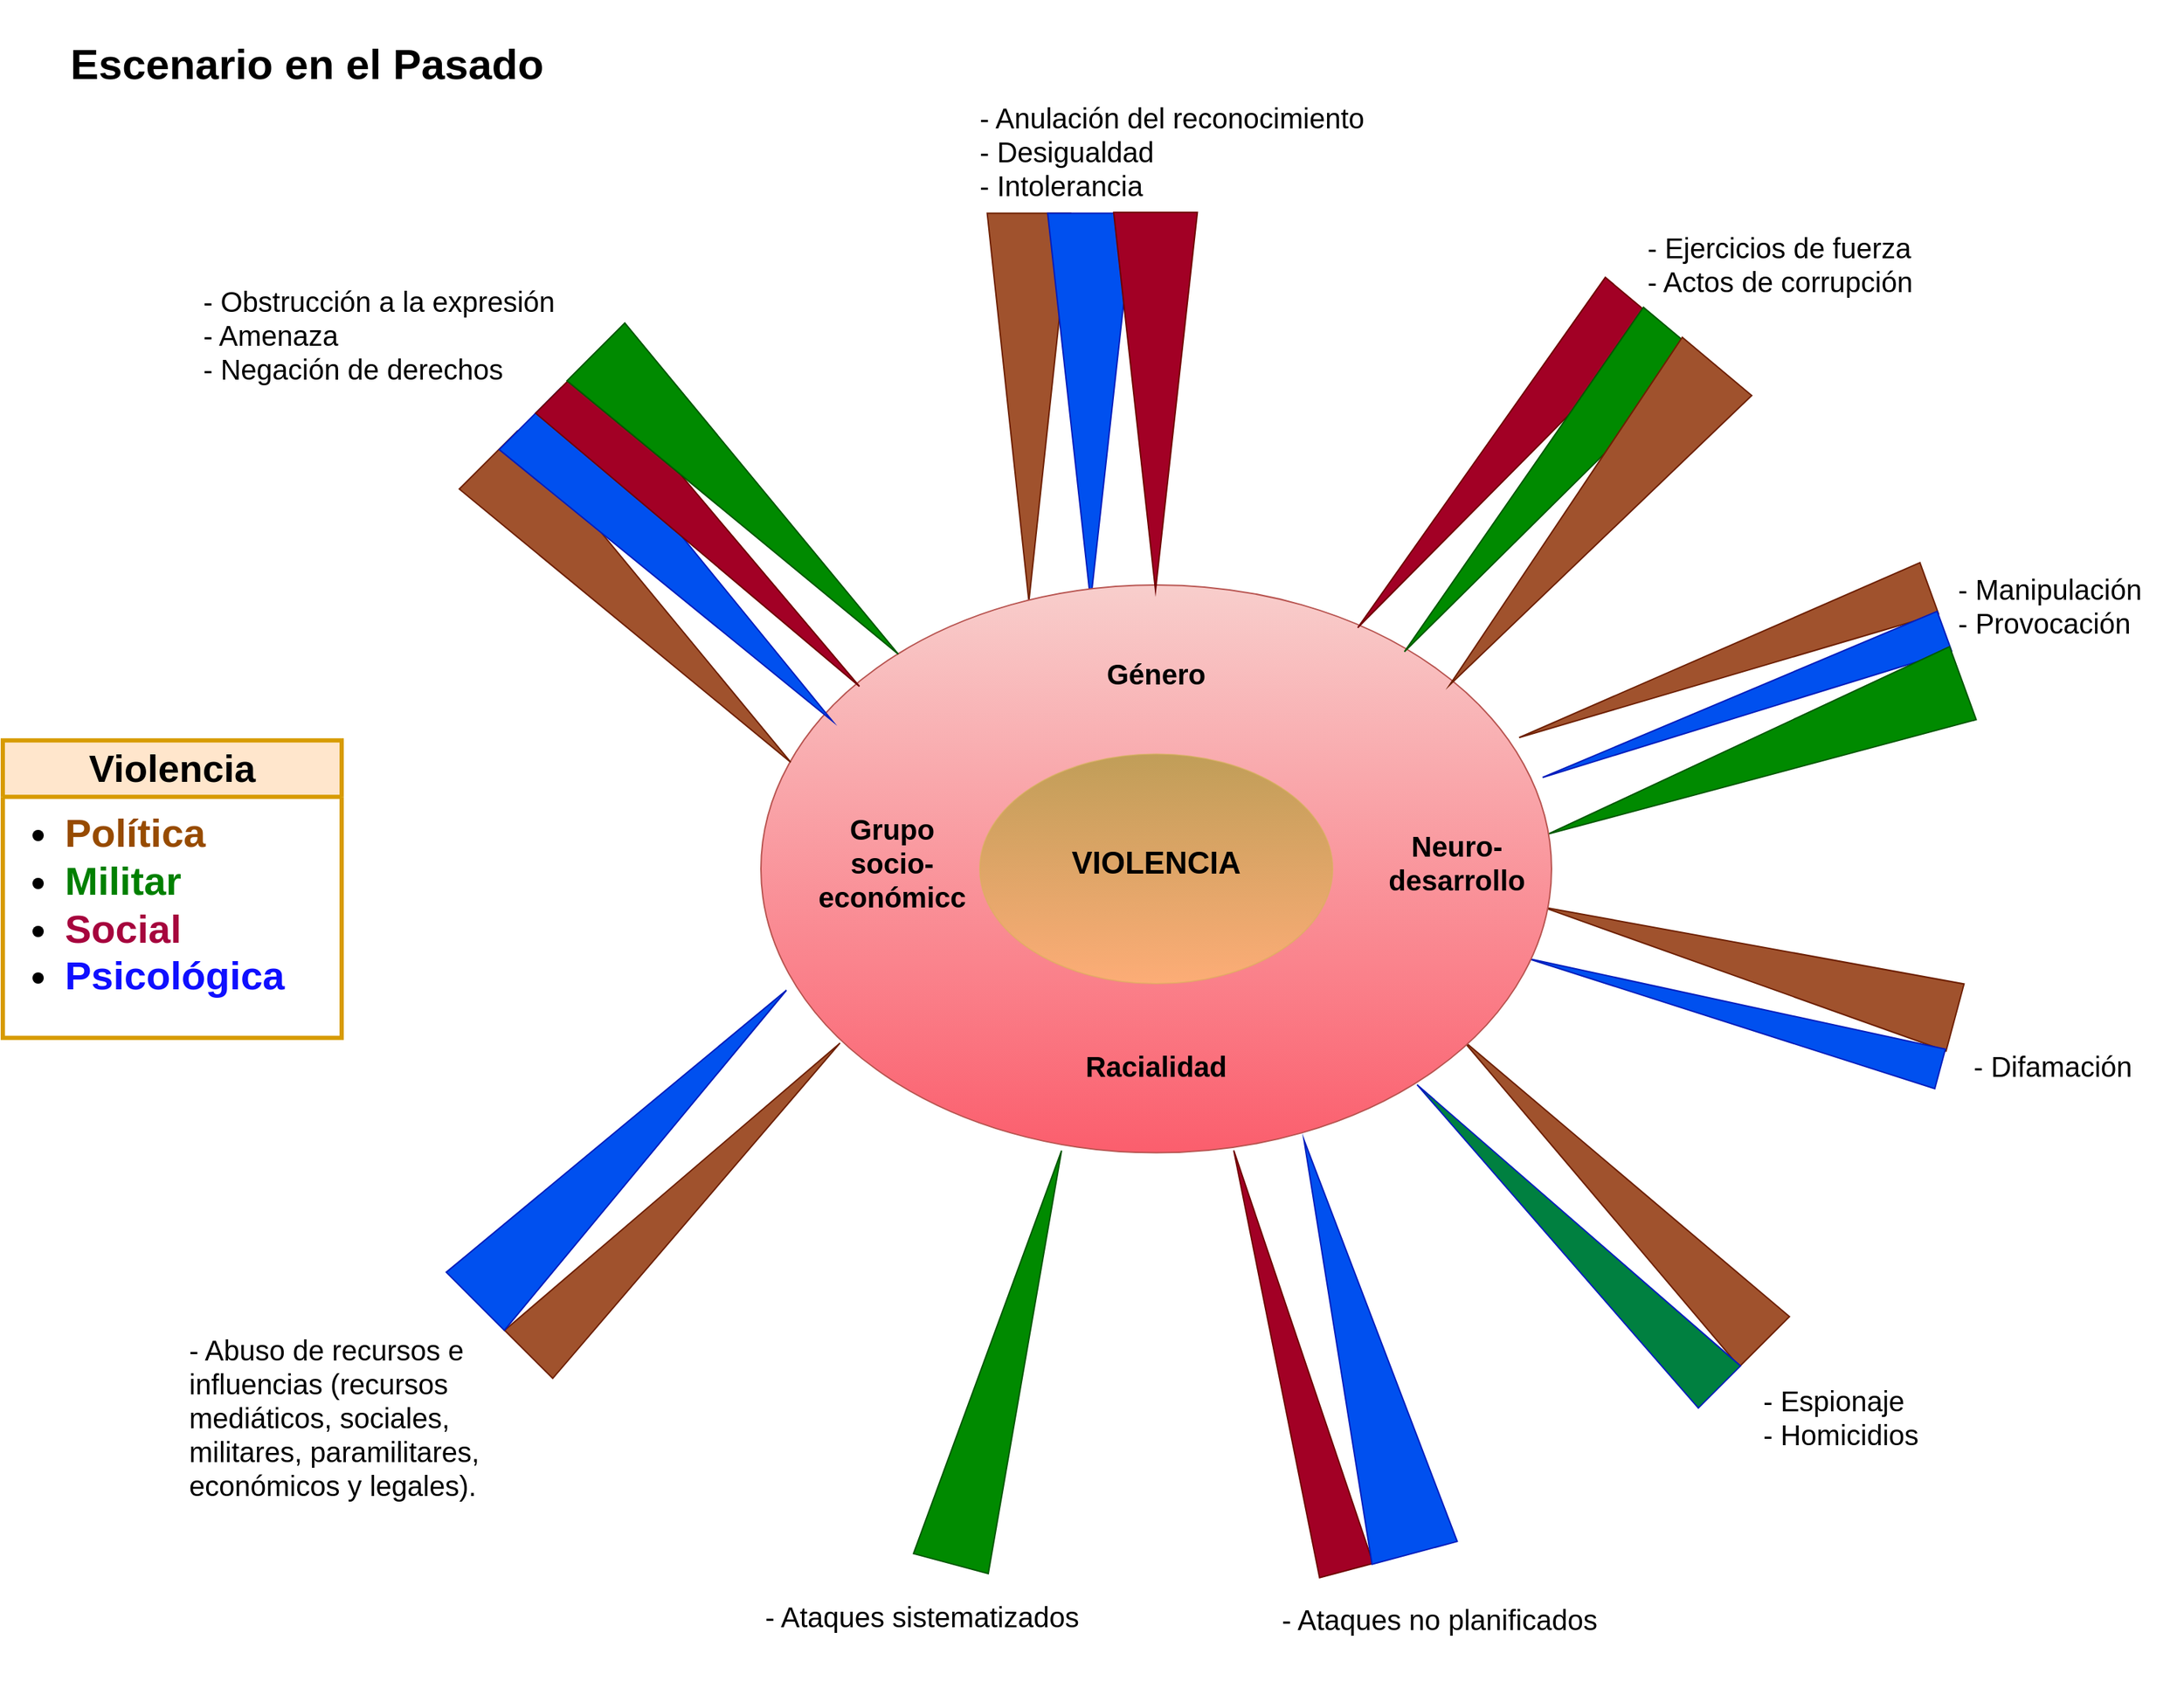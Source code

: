 <mxfile version="21.2.3" type="github" pages="2">
  <diagram name="Pasado" id="5987fedf-629e-85c4-6858-42fee31821dd">
    <mxGraphModel dx="1956" dy="964" grid="1" gridSize="10" guides="1" tooltips="1" connect="1" arrows="1" fold="1" page="1" pageScale="1.5" pageWidth="1169" pageHeight="826" background="#ffffff" math="0" shadow="0">
      <root>
        <mxCell id="0" style=";html=1;" />
        <mxCell id="1" style=";html=1;" parent="0" />
        <mxCell id="YfqoGUxCrP-vsWwG5_EB-134" value="&lt;div align=&quot;left&quot;&gt;&lt;font style=&quot;font-size: 30px;&quot;&gt;Escenario en el Pasado&lt;/font&gt;&lt;br&gt;&lt;/div&gt;" style="text;strokeColor=none;fillColor=none;html=1;fontSize=24;fontStyle=1;verticalAlign=middle;align=center;container=0;" vertex="1" parent="1">
          <mxGeometry x="40" y="20" width="430" height="90" as="geometry" />
        </mxCell>
        <mxCell id="YfqoGUxCrP-vsWwG5_EB-34" value="&lt;div align=&quot;left&quot;&gt;&lt;font style=&quot;font-size: 20px;&quot;&gt;- Obstrucción a la expresión&lt;/font&gt;&lt;/div&gt;&lt;div align=&quot;left&quot;&gt;&lt;font style=&quot;font-size: 20px;&quot;&gt;- Amenaza&lt;/font&gt;&lt;/div&gt;&lt;div align=&quot;left&quot;&gt;&lt;font style=&quot;font-size: 20px;&quot;&gt;- Negación de derechos&lt;br&gt;&lt;/font&gt;&lt;/div&gt;" style="text;strokeColor=none;align=left;fillColor=none;html=1;verticalAlign=middle;whiteSpace=wrap;rounded=0;fontSize=12;fontFamily=Helvetica;fontColor=default;movable=1;resizable=1;rotatable=1;deletable=1;editable=1;locked=0;connectable=1;container=0;" vertex="1" parent="1">
          <mxGeometry x="180" y="204.538" width="270" height="105.378" as="geometry" />
        </mxCell>
        <mxCell id="YfqoGUxCrP-vsWwG5_EB-36" value="&lt;font style=&quot;font-size: 20px;&quot;&gt;- Anulación del reconocimiento&lt;/font&gt;&lt;div align=&quot;left&quot;&gt;&lt;font style=&quot;font-size: 20px;&quot;&gt;- Desigualdad&lt;/font&gt;&lt;/div&gt;&lt;div align=&quot;left&quot;&gt;&lt;font style=&quot;font-size: 20px;&quot;&gt;- Intolerancia&lt;br&gt;&lt;/font&gt;&lt;/div&gt;" style="text;strokeColor=none;align=left;fillColor=none;html=1;verticalAlign=middle;whiteSpace=wrap;rounded=0;fontSize=12;fontFamily=Helvetica;fontColor=default;movable=1;resizable=1;rotatable=1;deletable=1;editable=1;locked=0;connectable=1;container=0;" vertex="1" parent="1">
          <mxGeometry x="730" y="74" width="280" height="105.378" as="geometry" />
        </mxCell>
        <mxCell id="YfqoGUxCrP-vsWwG5_EB-37" value="&lt;div align=&quot;left&quot;&gt;&lt;font style=&quot;font-size: 20px;&quot;&gt;- Ejercicios de fuerza&lt;/font&gt;&lt;/div&gt;&lt;div align=&quot;left&quot;&gt;&lt;font style=&quot;font-size: 20px;&quot;&gt;- Actos de corrupción&lt;br&gt;&lt;/font&gt;&lt;/div&gt;" style="text;strokeColor=none;align=left;fillColor=none;html=1;verticalAlign=middle;whiteSpace=wrap;rounded=0;fontSize=12;fontFamily=Helvetica;fontColor=default;movable=1;resizable=1;rotatable=1;deletable=1;editable=1;locked=0;connectable=1;container=0;" vertex="1" parent="1">
          <mxGeometry x="1203" y="154.059" width="270" height="105.378" as="geometry" />
        </mxCell>
        <mxCell id="YfqoGUxCrP-vsWwG5_EB-39" value="&lt;div align=&quot;left&quot;&gt;&lt;font style=&quot;font-size: 20px;&quot;&gt;- Difamación&lt;br&gt;&lt;/font&gt;&lt;/div&gt;" style="text;strokeColor=none;align=left;fillColor=none;html=1;verticalAlign=middle;whiteSpace=wrap;rounded=0;fontSize=12;fontFamily=Helvetica;fontColor=default;movable=1;resizable=1;rotatable=1;deletable=1;editable=1;locked=0;connectable=1;container=0;" vertex="1" parent="1">
          <mxGeometry x="1433.7" y="721.849" width="150" height="105.378" as="geometry" />
        </mxCell>
        <mxCell id="YfqoGUxCrP-vsWwG5_EB-40" value="&lt;div align=&quot;left&quot;&gt;&lt;font style=&quot;font-size: 20px;&quot;&gt;- Espionaje&lt;/font&gt;&lt;/div&gt;&lt;div align=&quot;left&quot;&gt;&lt;font style=&quot;font-size: 20px;&quot;&gt;- Homicidios&lt;br&gt;&lt;/font&gt;&lt;/div&gt;" style="text;strokeColor=none;align=left;fillColor=none;html=1;verticalAlign=middle;whiteSpace=wrap;rounded=0;fontSize=12;fontFamily=Helvetica;fontColor=default;movable=1;resizable=1;rotatable=1;deletable=1;editable=1;locked=0;connectable=1;container=0;" vertex="1" parent="1">
          <mxGeometry x="1285" y="970.924" width="140" height="105.378" as="geometry" />
        </mxCell>
        <mxCell id="YfqoGUxCrP-vsWwG5_EB-41" value="&lt;div align=&quot;left&quot;&gt;&lt;font style=&quot;font-size: 20px;&quot;&gt;- Ataques no planificados&lt;br&gt;&lt;/font&gt;&lt;/div&gt;" style="text;strokeColor=none;align=left;fillColor=none;html=1;verticalAlign=middle;whiteSpace=wrap;rounded=0;fontSize=12;fontFamily=Helvetica;fontColor=default;movable=1;resizable=1;rotatable=1;deletable=1;editable=1;locked=0;connectable=1;container=0;" vertex="1" parent="1">
          <mxGeometry x="944" y="1114.622" width="230" height="105.378" as="geometry" />
        </mxCell>
        <mxCell id="YfqoGUxCrP-vsWwG5_EB-42" value="&lt;div align=&quot;left&quot;&gt;&lt;font style=&quot;font-size: 20px;&quot;&gt;- Ataques sistematizados&lt;br&gt;&lt;/font&gt;&lt;/div&gt;" style="text;strokeColor=none;align=left;fillColor=none;html=1;verticalAlign=middle;whiteSpace=wrap;rounded=0;fontSize=12;fontFamily=Helvetica;fontColor=default;movable=1;resizable=1;rotatable=1;deletable=1;editable=1;locked=0;connectable=1;container=0;" vertex="1" parent="1">
          <mxGeometry x="578" y="1112.042" width="240" height="105.378" as="geometry" />
        </mxCell>
        <mxCell id="YfqoGUxCrP-vsWwG5_EB-43" value="&lt;div align=&quot;left&quot;&gt;&lt;font style=&quot;font-size: 20px;&quot;&gt;- Abuso de recursos e influencias (recursos mediáticos, sociales, militares, paramilitares, económicos y legales).&lt;br&gt;&lt;/font&gt;&lt;/div&gt;" style="text;strokeColor=none;align=left;fillColor=none;html=1;verticalAlign=middle;whiteSpace=wrap;rounded=0;fontSize=12;fontFamily=Helvetica;fontColor=default;movable=1;resizable=1;rotatable=1;deletable=1;editable=1;locked=0;connectable=1;container=0;" vertex="1" parent="1">
          <mxGeometry x="170" y="970.924" width="230" height="105.378" as="geometry" />
        </mxCell>
        <mxCell id="YfqoGUxCrP-vsWwG5_EB-53" value="&lt;font style=&quot;font-size: 27px;&quot;&gt;Violencia&lt;/font&gt;" style="swimlane;whiteSpace=wrap;html=1;strokeColor=#d79b00;fontFamily=Helvetica;fontSize=12;fillColor=#ffe6cc;startSize=40;swimlaneFillColor=none;strokeWidth=3;movable=1;resizable=1;rotatable=1;deletable=1;editable=1;locked=0;connectable=1;container=0;" vertex="1" parent="1">
          <mxGeometry x="40" y="544.622" width="240" height="210.756" as="geometry" />
        </mxCell>
        <mxCell id="YfqoGUxCrP-vsWwG5_EB-38" value="&lt;div align=&quot;left&quot;&gt;&lt;font style=&quot;font-size: 20px;&quot;&gt;- Manipulación&lt;/font&gt;&lt;/div&gt;&lt;div align=&quot;left&quot;&gt;&lt;font style=&quot;font-size: 20px;&quot;&gt;- Provocación&lt;br&gt;&lt;/font&gt;&lt;/div&gt;" style="text;strokeColor=none;align=left;fillColor=none;html=1;verticalAlign=middle;whiteSpace=wrap;rounded=0;fontSize=12;fontFamily=Helvetica;fontColor=default;movable=1;resizable=1;rotatable=1;deletable=1;editable=1;locked=0;connectable=1;container=0;" vertex="1" parent="1">
          <mxGeometry x="1423" y="396.134" width="160" height="105.378" as="geometry" />
        </mxCell>
        <mxCell id="YfqoGUxCrP-vsWwG5_EB-46" value="" style="triangle;whiteSpace=wrap;html=1;rotation=-270;fillColor=#a0522d;fontColor=#ffffff;strokeColor=#6D1F00;movable=1;resizable=1;rotatable=1;deletable=1;editable=1;locked=0;connectable=1;container=0;" vertex="1" parent="1">
          <mxGeometry x="629.35" y="279.09" width="274.9" height="59.03" as="geometry" />
        </mxCell>
        <mxCell id="YfqoGUxCrP-vsWwG5_EB-48" value="" style="triangle;whiteSpace=wrap;html=1;rotation=-270;fillColor=#0050ef;fontColor=#ffffff;strokeColor=#001DBC;movable=1;resizable=1;rotatable=1;deletable=1;editable=1;locked=0;connectable=1;container=0;" vertex="1" parent="1">
          <mxGeometry x="673.09" y="278.17" width="274.9" height="60.86" as="geometry" />
        </mxCell>
        <mxCell id="YfqoGUxCrP-vsWwG5_EB-54" value="&lt;ul style=&quot;font-size: 28px;&quot;&gt;&lt;li&gt;&lt;b&gt;&lt;font style=&quot;font-size: 28px;&quot; color=&quot;#974b00&quot;&gt;Política&lt;/font&gt;&lt;/b&gt;&lt;/li&gt;&lt;li&gt;&lt;b&gt;&lt;font style=&quot;font-size: 28px;&quot; color=&quot;#008000&quot;&gt;Militar&lt;/font&gt;&lt;/b&gt;&lt;/li&gt;&lt;li&gt;&lt;font color=&quot;#a6043d&quot;&gt;&lt;b&gt;&lt;font style=&quot;font-size: 28px;&quot;&gt;Social&lt;/font&gt;&lt;/b&gt;&lt;/font&gt;&lt;/li&gt;&lt;li&gt;&lt;b&gt;&lt;font style=&quot;font-size: 28px;&quot; color=&quot;#0f0fff&quot;&gt;Psicológica&lt;br&gt;&lt;/font&gt;&lt;/b&gt;&lt;/li&gt;&lt;/ul&gt;" style="text;strokeColor=none;align=left;fillColor=none;html=1;verticalAlign=middle;whiteSpace=wrap;rounded=0;fontSize=12;fontFamily=Helvetica;fontColor=default;movable=1;resizable=1;rotatable=1;deletable=1;editable=1;locked=0;connectable=1;container=0;" vertex="1" parent="1">
          <mxGeometry x="42" y="603.059" width="230" height="114.958" as="geometry" />
        </mxCell>
        <mxCell id="YfqoGUxCrP-vsWwG5_EB-72" value="" style="triangle;whiteSpace=wrap;html=1;rotation=-525;fillColor=#a0522d;fontColor=#ffffff;strokeColor=#6D1F00;movable=1;resizable=1;rotatable=1;deletable=1;editable=1;locked=0;connectable=1;container=0;" vertex="1" parent="1">
          <mxGeometry x="1125.11" y="677.17" width="302.87" height="49.23" as="geometry" />
        </mxCell>
        <mxCell id="YfqoGUxCrP-vsWwG5_EB-74" value="" style="triangle;whiteSpace=wrap;html=1;rotation=-525;fillColor=#0050ef;fontColor=#ffffff;strokeColor=#001DBC;movable=1;resizable=1;rotatable=1;deletable=1;editable=1;locked=0;connectable=1;container=0;" vertex="1" parent="1">
          <mxGeometry x="1114.51" y="723.7" width="302.87" height="28.98" as="geometry" />
        </mxCell>
        <mxCell id="YfqoGUxCrP-vsWwG5_EB-88" value="" style="triangle;whiteSpace=wrap;html=1;rotation=-75;fillColor=#008a00;fontColor=#ffffff;strokeColor=#005700;movable=1;resizable=1;rotatable=1;deletable=1;editable=1;locked=0;connectable=1;container=0;" vertex="1" parent="1">
          <mxGeometry x="599.3" y="954.21" width="302.87" height="54.82" as="geometry" />
        </mxCell>
        <mxCell id="YfqoGUxCrP-vsWwG5_EB-90" value="" style="triangle;whiteSpace=wrap;html=1;rotation=-45;fillColor=#a0522d;fontColor=#ffffff;strokeColor=#6D1F00;movable=1;resizable=1;rotatable=1;deletable=1;editable=1;locked=0;connectable=1;container=0;" vertex="1" parent="1">
          <mxGeometry x="366.8" y="845.27" width="311.88" height="48.18" as="geometry" />
        </mxCell>
        <mxCell id="YfqoGUxCrP-vsWwG5_EB-91" value="" style="triangle;whiteSpace=wrap;html=1;rotation=-45;fillColor=#0050ef;fontColor=#ffffff;strokeColor=#001DBC;movable=1;resizable=1;rotatable=1;deletable=1;editable=1;locked=0;connectable=1;container=0;" vertex="1" parent="1">
          <mxGeometry x="329.05" y="802.72" width="311.66" height="58.19" as="geometry" />
        </mxCell>
        <mxCell id="YfqoGUxCrP-vsWwG5_EB-126" value="" style="triangle;whiteSpace=wrap;html=1;rotation=-135;fillColor=#a0522d;fontColor=#ffffff;strokeColor=#6D1F00;movable=1;resizable=1;rotatable=1;deletable=1;editable=1;locked=0;connectable=1;container=0;" vertex="1" parent="1">
          <mxGeometry x="1029.28" y="838.47" width="302.87" height="50.2" as="geometry" />
        </mxCell>
        <mxCell id="YfqoGUxCrP-vsWwG5_EB-128" value="" style="triangle;whiteSpace=wrap;html=1;rotation=-135;fillColor=#008040;fontColor=#ffffff;strokeColor=#001DBC;movable=1;resizable=1;rotatable=1;deletable=1;editable=1;locked=0;connectable=1;container=0;" vertex="1" parent="1">
          <mxGeometry x="997.42" y="874.55" width="302.87" height="42.26" as="geometry" />
        </mxCell>
        <mxCell id="YfqoGUxCrP-vsWwG5_EB-68" value="" style="triangle;whiteSpace=wrap;html=1;rotation=-105;fillColor=#a20025;fontColor=#ffffff;strokeColor=#6F0000;movable=1;resizable=1;rotatable=1;deletable=1;editable=1;locked=0;connectable=1;container=0;" vertex="1" parent="1">
          <mxGeometry x="797.72" y="964.36" width="308.14" height="39.25" as="geometry" />
        </mxCell>
        <mxCell id="YfqoGUxCrP-vsWwG5_EB-69" value="" style="triangle;whiteSpace=wrap;html=1;rotation=-105;fillColor=#0050ef;fontColor=#ffffff;strokeColor=#001DBC;movable=1;resizable=1;rotatable=1;deletable=1;editable=1;locked=0;connectable=1;container=0;" vertex="1" parent="1">
          <mxGeometry x="849.42" y="942.8" width="302.87" height="62.43" as="geometry" />
        </mxCell>
        <mxCell id="YfqoGUxCrP-vsWwG5_EB-116" value="" style="triangle;whiteSpace=wrap;html=1;rotation=-200;fillColor=#a0522d;fontColor=#ffffff;strokeColor=#6D1F00;movable=1;resizable=1;rotatable=1;deletable=1;editable=1;locked=0;connectable=1;container=0;" vertex="1" parent="1">
          <mxGeometry x="1104.72" y="470.41" width="309.17" height="38.65" as="geometry" />
        </mxCell>
        <mxCell id="YfqoGUxCrP-vsWwG5_EB-118" value="" style="triangle;whiteSpace=wrap;html=1;rotation=-200;fillColor=#0050ef;fontColor=#ffffff;strokeColor=#001DBC;movable=1;resizable=1;rotatable=1;deletable=1;editable=1;locked=0;connectable=1;container=0;" vertex="1" parent="1">
          <mxGeometry x="1121.56" y="504.08" width="302.87" height="29.96" as="geometry" />
        </mxCell>
        <mxCell id="YfqoGUxCrP-vsWwG5_EB-119" value="" style="triangle;whiteSpace=wrap;html=1;rotation=-200;fillColor=#008a00;fontColor=#ffffff;strokeColor=#005700;movable=1;resizable=1;rotatable=1;deletable=1;editable=1;locked=0;connectable=1;container=0;" vertex="1" parent="1">
          <mxGeometry x="1124.94" y="529.99" width="312.87" height="55.11" as="geometry" />
        </mxCell>
        <mxCell id="YfqoGUxCrP-vsWwG5_EB-135" value="" style="group" vertex="1" connectable="0" parent="1">
          <mxGeometry x="577" y="434.454" width="560" height="402.353" as="geometry" />
        </mxCell>
        <mxCell id="YfqoGUxCrP-vsWwG5_EB-9" value="" style="ellipse;whiteSpace=wrap;html=1;fillColor=#f8cecc;strokeColor=#b85450;gradientColor=#fb5e6d;movable=1;resizable=1;rotatable=1;deletable=1;editable=1;locked=0;connectable=1;container=0;" vertex="1" parent="YfqoGUxCrP-vsWwG5_EB-135">
          <mxGeometry width="560" height="402.353" as="geometry" />
        </mxCell>
        <mxCell id="2a5a01dd2e413fbf-3" value="" style="ellipse;whiteSpace=wrap;rounded=0;shadow=0;strokeWidth=1;fillColor=#ffd964;fontSize=24;align=center;strokeColor=#d6b656;opacity=50;fillStyle=auto;html=1;gradientColor=#888f01;gradientDirection=north;movable=1;resizable=1;rotatable=1;deletable=1;editable=1;locked=0;connectable=1;container=0;" parent="YfqoGUxCrP-vsWwG5_EB-135" vertex="1">
          <mxGeometry x="155" y="119.748" width="250" height="162.857" as="geometry" />
        </mxCell>
        <mxCell id="YfqoGUxCrP-vsWwG5_EB-5" value="&lt;font style=&quot;font-size: 22px;&quot;&gt;VIOLENCIA&lt;/font&gt;" style="text;strokeColor=none;align=center;fillColor=none;html=1;verticalAlign=middle;whiteSpace=wrap;rounded=0;fontSize=35;fontStyle=1;movable=1;resizable=1;rotatable=1;deletable=1;editable=1;locked=0;connectable=1;container=0;" vertex="1" parent="YfqoGUxCrP-vsWwG5_EB-135">
          <mxGeometry x="205" y="134.118" width="150" height="114.958" as="geometry" />
        </mxCell>
        <mxCell id="YfqoGUxCrP-vsWwG5_EB-13" value="&lt;font style=&quot;font-size: 20px;&quot;&gt;Género&lt;/font&gt;" style="text;strokeColor=none;align=center;fillColor=none;html=1;verticalAlign=middle;whiteSpace=wrap;rounded=0;fontStyle=1;movable=1;resizable=1;rotatable=1;deletable=1;editable=1;locked=0;connectable=1;container=0;" vertex="1" parent="YfqoGUxCrP-vsWwG5_EB-135">
          <mxGeometry x="250" y="47.899" width="60" height="28.739" as="geometry" />
        </mxCell>
        <mxCell id="YfqoGUxCrP-vsWwG5_EB-20" value="&lt;font style=&quot;font-size: 20px;&quot;&gt;Racialidad&lt;/font&gt;" style="text;strokeColor=none;align=center;fillColor=none;html=1;verticalAlign=middle;whiteSpace=wrap;rounded=0;fontStyle=1;movable=1;resizable=1;rotatable=1;deletable=1;editable=1;locked=0;connectable=1;container=0;" vertex="1" parent="YfqoGUxCrP-vsWwG5_EB-135">
          <mxGeometry x="250" y="325.714" width="60" height="28.739" as="geometry" />
        </mxCell>
        <mxCell id="YfqoGUxCrP-vsWwG5_EB-21" value="&lt;font style=&quot;font-size: 20px;&quot;&gt;Neuro-desarrollo&lt;/font&gt;" style="text;strokeColor=none;align=center;fillColor=none;html=1;verticalAlign=middle;whiteSpace=wrap;rounded=0;fontStyle=1;movable=1;resizable=1;rotatable=1;deletable=1;editable=1;locked=0;connectable=1;container=0;" vertex="1" parent="YfqoGUxCrP-vsWwG5_EB-135">
          <mxGeometry x="463" y="182.017" width="60" height="28.739" as="geometry" />
        </mxCell>
        <mxCell id="YfqoGUxCrP-vsWwG5_EB-22" value="&lt;font style=&quot;font-size: 20px;&quot;&gt;Grupo&lt;br&gt;socio-económicc&lt;br&gt;&lt;/font&gt;" style="text;strokeColor=none;align=center;fillColor=none;html=1;verticalAlign=middle;whiteSpace=wrap;rounded=0;fontStyle=1;movable=1;resizable=1;rotatable=1;deletable=1;editable=1;locked=0;connectable=1;container=0;" vertex="1" parent="YfqoGUxCrP-vsWwG5_EB-135">
          <mxGeometry x="63" y="162.857" width="60" height="67.059" as="geometry" />
        </mxCell>
        <mxCell id="YfqoGUxCrP-vsWwG5_EB-77" value="" style="triangle;whiteSpace=wrap;html=1;rotation=45;fillColor=#a0522d;fontColor=#ffffff;strokeColor=#6D1F00;movable=1;resizable=1;rotatable=1;deletable=1;editable=1;locked=0;connectable=1;container=0;" vertex="1" parent="1">
          <mxGeometry x="339.56" y="423.88" width="302.87" height="58.25" as="geometry" />
        </mxCell>
        <mxCell id="YfqoGUxCrP-vsWwG5_EB-79" value="" style="triangle;whiteSpace=wrap;html=1;rotation=45;fillColor=#0050ef;fontColor=#ffffff;strokeColor=#001DBC;movable=1;resizable=1;rotatable=1;deletable=1;editable=1;locked=0;connectable=1;container=0;" vertex="1" parent="1">
          <mxGeometry x="369.08" y="392.94" width="302.87" height="61.72" as="geometry" />
        </mxCell>
        <mxCell id="YfqoGUxCrP-vsWwG5_EB-78" value="" style="triangle;whiteSpace=wrap;html=1;rotation=45;fillColor=#a20025;fontColor=#ffffff;strokeColor=#6F0000;movable=1;resizable=1;rotatable=1;deletable=1;editable=1;locked=0;connectable=1;container=0;" vertex="1" parent="1">
          <mxGeometry x="391.51" y="375.33" width="299.05" height="50.57" as="geometry" />
        </mxCell>
        <mxCell id="YfqoGUxCrP-vsWwG5_EB-80" value="" style="triangle;whiteSpace=wrap;html=1;rotation=45;fillColor=#008a00;fontColor=#ffffff;strokeColor=#005700;movable=1;resizable=1;rotatable=1;deletable=1;editable=1;locked=0;connectable=1;container=0;" vertex="1" parent="1">
          <mxGeometry x="415.74" y="347.46" width="302.87" height="57.88" as="geometry" />
        </mxCell>
        <mxCell id="YfqoGUxCrP-vsWwG5_EB-47" value="" style="triangle;whiteSpace=wrap;html=1;rotation=-270;fillColor=#a20025;fontColor=#ffffff;strokeColor=#6F0000;movable=1;resizable=1;rotatable=1;deletable=1;editable=1;locked=0;connectable=1;container=0;" vertex="1" parent="1">
          <mxGeometry x="722.5" y="274.83" width="268" height="59.27" as="geometry" />
        </mxCell>
        <mxCell id="YfqoGUxCrP-vsWwG5_EB-57" value="" style="triangle;whiteSpace=wrap;html=1;rotation=-230;fillColor=#a20025;fontColor=#ffffff;strokeColor=#6F0000;movable=1;resizable=1;rotatable=1;deletable=1;editable=1;locked=0;connectable=1;container=0;" vertex="1" parent="1">
          <mxGeometry x="945.64" y="323.54" width="302.87" height="50.39" as="geometry" />
        </mxCell>
        <mxCell id="YfqoGUxCrP-vsWwG5_EB-59" value="" style="triangle;whiteSpace=wrap;html=1;rotation=-230;fillColor=#008a00;fontColor=#ffffff;strokeColor=#005700;movable=1;resizable=1;rotatable=1;deletable=1;editable=1;locked=0;connectable=1;container=0;" vertex="1" parent="1">
          <mxGeometry x="979.97" y="341.28" width="295.82" height="54.42" as="geometry" />
        </mxCell>
        <mxCell id="YfqoGUxCrP-vsWwG5_EB-56" value="" style="triangle;whiteSpace=wrap;html=1;rotation=-230;fillColor=#a0522d;fontColor=#ffffff;strokeColor=#6D1F00;movable=1;resizable=1;rotatable=1;deletable=1;editable=1;locked=0;connectable=1;container=0;" vertex="1" parent="1">
          <mxGeometry x="1012.25" y="360.37" width="294.57" height="64.21" as="geometry" />
        </mxCell>
      </root>
    </mxGraphModel>
  </diagram>
  <diagram name="Presente" id="TYb2GGv4xqIIW7mubSY5">
    <mxGraphModel dx="1600" dy="789" grid="1" gridSize="10" guides="1" tooltips="1" connect="1" arrows="1" fold="1" page="1" pageScale="1.5" pageWidth="1169" pageHeight="826" background="#ffffff" math="0" shadow="0">
      <root>
        <mxCell id="wXX_kNQ9xBpP_wXT5gkb-0" style=";html=1;" />
        <mxCell id="wXX_kNQ9xBpP_wXT5gkb-1" style=";html=1;" parent="wXX_kNQ9xBpP_wXT5gkb-0" />
        <mxCell id="wXX_kNQ9xBpP_wXT5gkb-2" value="&lt;div align=&quot;left&quot;&gt;&lt;font style=&quot;font-size: 30px;&quot;&gt;Escenario en el Presente&lt;/font&gt;&lt;/div&gt;" style="text;strokeColor=none;fillColor=none;html=1;fontSize=24;fontStyle=1;verticalAlign=middle;align=center;container=0;" vertex="1" parent="wXX_kNQ9xBpP_wXT5gkb-1">
          <mxGeometry x="40" y="20" width="430" height="90" as="geometry" />
        </mxCell>
        <mxCell id="wXX_kNQ9xBpP_wXT5gkb-3" value="&lt;div align=&quot;left&quot;&gt;&lt;font style=&quot;font-size: 20px;&quot;&gt;- Obstrucción a la expresión&lt;/font&gt;&lt;/div&gt;&lt;div align=&quot;left&quot;&gt;&lt;font style=&quot;font-size: 20px;&quot;&gt;- Amenaza&lt;/font&gt;&lt;/div&gt;&lt;div align=&quot;left&quot;&gt;&lt;font style=&quot;font-size: 20px;&quot;&gt;- Negación de derechos&lt;br&gt;&lt;/font&gt;&lt;/div&gt;" style="text;strokeColor=none;align=left;fillColor=none;html=1;verticalAlign=middle;whiteSpace=wrap;rounded=0;fontSize=12;fontFamily=Helvetica;fontColor=default;movable=1;resizable=1;rotatable=1;deletable=1;editable=1;locked=0;connectable=1;container=0;" vertex="1" parent="wXX_kNQ9xBpP_wXT5gkb-1">
          <mxGeometry x="180" y="204.538" width="270" height="105.378" as="geometry" />
        </mxCell>
        <mxCell id="wXX_kNQ9xBpP_wXT5gkb-4" value="&lt;font style=&quot;font-size: 20px;&quot;&gt;- Anulación del reconocimiento&lt;/font&gt;&lt;div align=&quot;left&quot;&gt;&lt;font style=&quot;font-size: 20px;&quot;&gt;- Desigualdad&lt;/font&gt;&lt;/div&gt;&lt;div align=&quot;left&quot;&gt;&lt;font style=&quot;font-size: 20px;&quot;&gt;- Intolerancia&lt;br&gt;&lt;/font&gt;&lt;/div&gt;" style="text;strokeColor=none;align=left;fillColor=none;html=1;verticalAlign=middle;whiteSpace=wrap;rounded=0;fontSize=12;fontFamily=Helvetica;fontColor=default;movable=1;resizable=1;rotatable=1;deletable=1;editable=1;locked=0;connectable=1;container=0;" vertex="1" parent="wXX_kNQ9xBpP_wXT5gkb-1">
          <mxGeometry x="730" y="74" width="280" height="105.378" as="geometry" />
        </mxCell>
        <mxCell id="wXX_kNQ9xBpP_wXT5gkb-5" value="&lt;div align=&quot;left&quot;&gt;&lt;font style=&quot;font-size: 20px;&quot;&gt;- Ejercicios de fuerza&lt;/font&gt;&lt;/div&gt;&lt;div align=&quot;left&quot;&gt;&lt;font style=&quot;font-size: 20px;&quot;&gt;- Actos de corrupción&lt;br&gt;&lt;/font&gt;&lt;/div&gt;" style="text;strokeColor=none;align=left;fillColor=none;html=1;verticalAlign=middle;whiteSpace=wrap;rounded=0;fontSize=12;fontFamily=Helvetica;fontColor=default;movable=1;resizable=1;rotatable=1;deletable=1;editable=1;locked=0;connectable=1;container=0;" vertex="1" parent="wXX_kNQ9xBpP_wXT5gkb-1">
          <mxGeometry x="1203" y="154.059" width="270" height="105.378" as="geometry" />
        </mxCell>
        <mxCell id="wXX_kNQ9xBpP_wXT5gkb-6" value="&lt;div align=&quot;left&quot;&gt;&lt;font style=&quot;font-size: 20px;&quot;&gt;- Difamación&lt;br&gt;&lt;/font&gt;&lt;/div&gt;" style="text;strokeColor=none;align=left;fillColor=none;html=1;verticalAlign=middle;whiteSpace=wrap;rounded=0;fontSize=12;fontFamily=Helvetica;fontColor=default;movable=1;resizable=1;rotatable=1;deletable=1;editable=1;locked=0;connectable=1;container=0;" vertex="1" parent="wXX_kNQ9xBpP_wXT5gkb-1">
          <mxGeometry x="1433.7" y="721.849" width="150" height="105.378" as="geometry" />
        </mxCell>
        <mxCell id="wXX_kNQ9xBpP_wXT5gkb-7" value="&lt;div align=&quot;left&quot;&gt;&lt;font style=&quot;font-size: 20px;&quot;&gt;- Espionaje&lt;/font&gt;&lt;/div&gt;&lt;div align=&quot;left&quot;&gt;&lt;font style=&quot;font-size: 20px;&quot;&gt;- Homicidios&lt;br&gt;&lt;/font&gt;&lt;/div&gt;" style="text;strokeColor=none;align=left;fillColor=none;html=1;verticalAlign=middle;whiteSpace=wrap;rounded=0;fontSize=12;fontFamily=Helvetica;fontColor=default;movable=1;resizable=1;rotatable=1;deletable=1;editable=1;locked=0;connectable=1;container=0;" vertex="1" parent="wXX_kNQ9xBpP_wXT5gkb-1">
          <mxGeometry x="1285" y="970.924" width="140" height="105.378" as="geometry" />
        </mxCell>
        <mxCell id="wXX_kNQ9xBpP_wXT5gkb-8" value="&lt;div align=&quot;left&quot;&gt;&lt;font style=&quot;font-size: 20px;&quot;&gt;- Ataques no planificados&lt;br&gt;&lt;/font&gt;&lt;/div&gt;" style="text;strokeColor=none;align=left;fillColor=none;html=1;verticalAlign=middle;whiteSpace=wrap;rounded=0;fontSize=12;fontFamily=Helvetica;fontColor=default;movable=1;resizable=1;rotatable=1;deletable=1;editable=1;locked=0;connectable=1;container=0;" vertex="1" parent="wXX_kNQ9xBpP_wXT5gkb-1">
          <mxGeometry x="944" y="1114.622" width="230" height="105.378" as="geometry" />
        </mxCell>
        <mxCell id="wXX_kNQ9xBpP_wXT5gkb-9" value="&lt;div align=&quot;left&quot;&gt;&lt;font style=&quot;font-size: 20px;&quot;&gt;- Ataques sistematizados&lt;br&gt;&lt;/font&gt;&lt;/div&gt;" style="text;strokeColor=none;align=left;fillColor=none;html=1;verticalAlign=middle;whiteSpace=wrap;rounded=0;fontSize=12;fontFamily=Helvetica;fontColor=default;movable=1;resizable=1;rotatable=1;deletable=1;editable=1;locked=0;connectable=1;container=0;" vertex="1" parent="wXX_kNQ9xBpP_wXT5gkb-1">
          <mxGeometry x="578" y="1112.042" width="240" height="105.378" as="geometry" />
        </mxCell>
        <mxCell id="wXX_kNQ9xBpP_wXT5gkb-10" value="&lt;div align=&quot;left&quot;&gt;&lt;font style=&quot;font-size: 20px;&quot;&gt;- Abuso de recursos e influencias (recursos mediáticos, sociales, militares, paramilitares, económicos y legales).&lt;br&gt;&lt;/font&gt;&lt;/div&gt;" style="text;strokeColor=none;align=left;fillColor=none;html=1;verticalAlign=middle;whiteSpace=wrap;rounded=0;fontSize=12;fontFamily=Helvetica;fontColor=default;movable=1;resizable=1;rotatable=1;deletable=1;editable=1;locked=0;connectable=1;container=0;" vertex="1" parent="wXX_kNQ9xBpP_wXT5gkb-1">
          <mxGeometry x="170" y="970.924" width="230" height="105.378" as="geometry" />
        </mxCell>
        <mxCell id="wXX_kNQ9xBpP_wXT5gkb-11" value="&lt;font style=&quot;font-size: 27px;&quot;&gt;Violencia&lt;/font&gt;" style="swimlane;whiteSpace=wrap;html=1;strokeColor=#d79b00;fontFamily=Helvetica;fontSize=12;fillColor=#ffe6cc;startSize=40;swimlaneFillColor=none;strokeWidth=3;movable=1;resizable=1;rotatable=1;deletable=1;editable=1;locked=0;connectable=1;container=0;" vertex="1" parent="wXX_kNQ9xBpP_wXT5gkb-1">
          <mxGeometry x="40" y="544.622" width="240" height="210.756" as="geometry" />
        </mxCell>
        <mxCell id="wXX_kNQ9xBpP_wXT5gkb-12" value="&lt;div align=&quot;left&quot;&gt;&lt;font style=&quot;font-size: 20px;&quot;&gt;- Manipulación&lt;/font&gt;&lt;/div&gt;&lt;div align=&quot;left&quot;&gt;&lt;font style=&quot;font-size: 20px;&quot;&gt;- Provocación&lt;br&gt;&lt;/font&gt;&lt;/div&gt;" style="text;strokeColor=none;align=left;fillColor=none;html=1;verticalAlign=middle;whiteSpace=wrap;rounded=0;fontSize=12;fontFamily=Helvetica;fontColor=default;movable=1;resizable=1;rotatable=1;deletable=1;editable=1;locked=0;connectable=1;container=0;" vertex="1" parent="wXX_kNQ9xBpP_wXT5gkb-1">
          <mxGeometry x="1423" y="396.134" width="160" height="105.378" as="geometry" />
        </mxCell>
        <mxCell id="wXX_kNQ9xBpP_wXT5gkb-13" value="" style="triangle;whiteSpace=wrap;html=1;rotation=-270;fillColor=#a0522d;fontColor=#ffffff;strokeColor=#6D1F00;movable=1;resizable=1;rotatable=1;deletable=1;editable=1;locked=0;connectable=1;container=0;" vertex="1" parent="wXX_kNQ9xBpP_wXT5gkb-1">
          <mxGeometry x="624.17" y="292.27" width="274.9" height="32.67" as="geometry" />
        </mxCell>
        <mxCell id="wXX_kNQ9xBpP_wXT5gkb-14" value="" style="triangle;whiteSpace=wrap;html=1;rotation=-270;fillColor=#0050ef;fontColor=#ffffff;strokeColor=#001DBC;movable=1;resizable=1;rotatable=1;deletable=1;editable=1;locked=0;connectable=1;container=0;" vertex="1" parent="wXX_kNQ9xBpP_wXT5gkb-1">
          <mxGeometry x="667.18" y="284.09" width="274.9" height="49.03" as="geometry" />
        </mxCell>
        <mxCell id="wXX_kNQ9xBpP_wXT5gkb-15" value="&lt;ul style=&quot;font-size: 28px;&quot;&gt;&lt;li&gt;&lt;b&gt;&lt;font style=&quot;font-size: 28px;&quot; color=&quot;#974b00&quot;&gt;Política&lt;/font&gt;&lt;/b&gt;&lt;/li&gt;&lt;li&gt;&lt;b&gt;&lt;font style=&quot;font-size: 28px;&quot; color=&quot;#008000&quot;&gt;Militar&lt;/font&gt;&lt;/b&gt;&lt;/li&gt;&lt;li&gt;&lt;font color=&quot;#a6043d&quot;&gt;&lt;b&gt;&lt;font style=&quot;font-size: 28px;&quot;&gt;Social&lt;/font&gt;&lt;/b&gt;&lt;/font&gt;&lt;/li&gt;&lt;li&gt;&lt;b&gt;&lt;font style=&quot;font-size: 28px;&quot; color=&quot;#0f0fff&quot;&gt;Psicológica&lt;br&gt;&lt;/font&gt;&lt;/b&gt;&lt;/li&gt;&lt;/ul&gt;" style="text;strokeColor=none;align=left;fillColor=none;html=1;verticalAlign=middle;whiteSpace=wrap;rounded=0;fontSize=12;fontFamily=Helvetica;fontColor=default;movable=1;resizable=1;rotatable=1;deletable=1;editable=1;locked=0;connectable=1;container=0;" vertex="1" parent="wXX_kNQ9xBpP_wXT5gkb-1">
          <mxGeometry x="42" y="603.059" width="230" height="114.958" as="geometry" />
        </mxCell>
        <mxCell id="wXX_kNQ9xBpP_wXT5gkb-16" value="" style="triangle;whiteSpace=wrap;html=1;rotation=-525;fillColor=#a0522d;fontColor=#ffffff;strokeColor=#6D1F00;movable=1;resizable=1;rotatable=1;deletable=1;editable=1;locked=0;connectable=1;container=0;" vertex="1" parent="wXX_kNQ9xBpP_wXT5gkb-1">
          <mxGeometry x="1122.72" y="695.4" width="302.87" height="30.69" as="geometry" />
        </mxCell>
        <mxCell id="wXX_kNQ9xBpP_wXT5gkb-17" value="" style="triangle;whiteSpace=wrap;html=1;rotation=-525;fillColor=#0050ef;fontColor=#ffffff;strokeColor=#001DBC;movable=1;resizable=1;rotatable=1;deletable=1;editable=1;locked=0;connectable=1;container=0;" vertex="1" parent="wXX_kNQ9xBpP_wXT5gkb-1">
          <mxGeometry x="1114.51" y="724.7" width="302.87" height="28.98" as="geometry" />
        </mxCell>
        <mxCell id="wXX_kNQ9xBpP_wXT5gkb-18" value="" style="triangle;whiteSpace=wrap;html=1;rotation=-75;fillColor=#008a00;fontColor=#ffffff;strokeColor=#005700;movable=1;resizable=1;rotatable=1;deletable=1;editable=1;locked=0;connectable=1;container=0;" vertex="1" parent="wXX_kNQ9xBpP_wXT5gkb-1">
          <mxGeometry x="586.71" y="963.87" width="302.87" height="28.74" as="geometry" />
        </mxCell>
        <mxCell id="wXX_kNQ9xBpP_wXT5gkb-19" value="" style="triangle;whiteSpace=wrap;html=1;rotation=-45;fillColor=#a0522d;fontColor=#ffffff;strokeColor=#6D1F00;movable=1;resizable=1;rotatable=1;deletable=1;editable=1;locked=0;connectable=1;container=0;" vertex="1" parent="wXX_kNQ9xBpP_wXT5gkb-1">
          <mxGeometry x="342.51" y="835.7" width="311.88" height="24.73" as="geometry" />
        </mxCell>
        <mxCell id="wXX_kNQ9xBpP_wXT5gkb-21" value="" style="triangle;whiteSpace=wrap;html=1;rotation=-135;fillColor=#a0522d;fontColor=#ffffff;strokeColor=#6D1F00;movable=1;resizable=1;rotatable=1;deletable=1;editable=1;locked=0;connectable=1;container=0;" vertex="1" parent="wXX_kNQ9xBpP_wXT5gkb-1">
          <mxGeometry x="1026.21" y="845.87" width="302.87" height="41.53" as="geometry" />
        </mxCell>
        <mxCell id="wXX_kNQ9xBpP_wXT5gkb-22" value="" style="triangle;whiteSpace=wrap;html=1;rotation=-135;fillColor=#008040;fontColor=#ffffff;strokeColor=#001DBC;movable=1;resizable=1;rotatable=1;deletable=1;editable=1;locked=0;connectable=1;container=0;" vertex="1" parent="wXX_kNQ9xBpP_wXT5gkb-1">
          <mxGeometry x="999.35" y="875.35" width="302.87" height="36.81" as="geometry" />
        </mxCell>
        <mxCell id="wXX_kNQ9xBpP_wXT5gkb-23" value="" style="triangle;whiteSpace=wrap;html=1;rotation=-105;fillColor=#a20025;fontColor=#ffffff;strokeColor=#6F0000;movable=1;resizable=1;rotatable=1;deletable=1;editable=1;locked=0;connectable=1;container=0;" vertex="1" parent="wXX_kNQ9xBpP_wXT5gkb-1">
          <mxGeometry x="804.27" y="970.16" width="308.14" height="23.61" as="geometry" />
        </mxCell>
        <mxCell id="wXX_kNQ9xBpP_wXT5gkb-24" value="" style="triangle;whiteSpace=wrap;html=1;rotation=-105;fillColor=#0050ef;fontColor=#ffffff;strokeColor=#001DBC;movable=1;resizable=1;rotatable=1;deletable=1;editable=1;locked=0;connectable=1;container=0;" vertex="1" parent="wXX_kNQ9xBpP_wXT5gkb-1">
          <mxGeometry x="837.23" y="958.68" width="302.87" height="37.2" as="geometry" />
        </mxCell>
        <mxCell id="wXX_kNQ9xBpP_wXT5gkb-25" value="" style="triangle;whiteSpace=wrap;html=1;rotation=-200;fillColor=#a0522d;fontColor=#ffffff;strokeColor=#6D1F00;movable=1;resizable=1;rotatable=1;deletable=1;editable=1;locked=0;connectable=1;container=0;" vertex="1" parent="wXX_kNQ9xBpP_wXT5gkb-1">
          <mxGeometry x="1104.72" y="470.41" width="309.17" height="38.65" as="geometry" />
        </mxCell>
        <mxCell id="wXX_kNQ9xBpP_wXT5gkb-26" value="" style="triangle;whiteSpace=wrap;html=1;rotation=-200;fillColor=#0050ef;fontColor=#ffffff;strokeColor=#001DBC;movable=1;resizable=1;rotatable=1;deletable=1;editable=1;locked=0;connectable=1;container=0;" vertex="1" parent="wXX_kNQ9xBpP_wXT5gkb-1">
          <mxGeometry x="1121.56" y="504.08" width="302.87" height="29.96" as="geometry" />
        </mxCell>
        <mxCell id="wXX_kNQ9xBpP_wXT5gkb-27" value="" style="triangle;whiteSpace=wrap;html=1;rotation=-200;fillColor=#008a00;fontColor=#ffffff;strokeColor=#005700;movable=1;resizable=1;rotatable=1;deletable=1;editable=1;locked=0;connectable=1;container=0;" vertex="1" parent="wXX_kNQ9xBpP_wXT5gkb-1">
          <mxGeometry x="1120.64" y="529.93" width="312.87" height="24.1" as="geometry" />
        </mxCell>
        <mxCell id="wXX_kNQ9xBpP_wXT5gkb-28" value="" style="group" vertex="1" connectable="0" parent="wXX_kNQ9xBpP_wXT5gkb-1">
          <mxGeometry x="577" y="434.454" width="560" height="402.353" as="geometry" />
        </mxCell>
        <mxCell id="wXX_kNQ9xBpP_wXT5gkb-29" value="" style="ellipse;whiteSpace=wrap;html=1;fillColor=#f8cecc;strokeColor=#b85450;gradientColor=#fb5e6d;movable=1;resizable=1;rotatable=1;deletable=1;editable=1;locked=0;connectable=1;container=0;" vertex="1" parent="wXX_kNQ9xBpP_wXT5gkb-28">
          <mxGeometry width="560" height="402.353" as="geometry" />
        </mxCell>
        <mxCell id="wXX_kNQ9xBpP_wXT5gkb-30" value="" style="ellipse;whiteSpace=wrap;rounded=0;shadow=0;strokeWidth=1;fillColor=#ffd964;fontSize=24;align=center;strokeColor=#d6b656;opacity=50;fillStyle=auto;html=1;gradientColor=#888f01;gradientDirection=north;movable=1;resizable=1;rotatable=1;deletable=1;editable=1;locked=0;connectable=1;container=0;" vertex="1" parent="wXX_kNQ9xBpP_wXT5gkb-28">
          <mxGeometry x="155" y="119.748" width="250" height="162.857" as="geometry" />
        </mxCell>
        <mxCell id="wXX_kNQ9xBpP_wXT5gkb-31" value="&lt;font style=&quot;font-size: 22px;&quot;&gt;VIOLENCIA&lt;/font&gt;" style="text;strokeColor=none;align=center;fillColor=none;html=1;verticalAlign=middle;whiteSpace=wrap;rounded=0;fontSize=35;fontStyle=1;movable=1;resizable=1;rotatable=1;deletable=1;editable=1;locked=0;connectable=1;container=0;" vertex="1" parent="wXX_kNQ9xBpP_wXT5gkb-28">
          <mxGeometry x="205" y="134.118" width="150" height="114.958" as="geometry" />
        </mxCell>
        <mxCell id="wXX_kNQ9xBpP_wXT5gkb-32" value="&lt;font style=&quot;font-size: 20px;&quot;&gt;Género&lt;/font&gt;" style="text;strokeColor=none;align=center;fillColor=none;html=1;verticalAlign=middle;whiteSpace=wrap;rounded=0;fontStyle=1;movable=1;resizable=1;rotatable=1;deletable=1;editable=1;locked=0;connectable=1;container=0;" vertex="1" parent="wXX_kNQ9xBpP_wXT5gkb-28">
          <mxGeometry x="250" y="47.899" width="60" height="28.739" as="geometry" />
        </mxCell>
        <mxCell id="wXX_kNQ9xBpP_wXT5gkb-33" value="&lt;font style=&quot;font-size: 20px;&quot;&gt;Racialidad&lt;/font&gt;" style="text;strokeColor=none;align=center;fillColor=none;html=1;verticalAlign=middle;whiteSpace=wrap;rounded=0;fontStyle=1;movable=1;resizable=1;rotatable=1;deletable=1;editable=1;locked=0;connectable=1;container=0;" vertex="1" parent="wXX_kNQ9xBpP_wXT5gkb-28">
          <mxGeometry x="250" y="325.714" width="60" height="28.739" as="geometry" />
        </mxCell>
        <mxCell id="wXX_kNQ9xBpP_wXT5gkb-34" value="&lt;font style=&quot;font-size: 20px;&quot;&gt;Neuro-desarrollo&lt;/font&gt;" style="text;strokeColor=none;align=center;fillColor=none;html=1;verticalAlign=middle;whiteSpace=wrap;rounded=0;fontStyle=1;movable=1;resizable=1;rotatable=1;deletable=1;editable=1;locked=0;connectable=1;container=0;" vertex="1" parent="wXX_kNQ9xBpP_wXT5gkb-28">
          <mxGeometry x="463" y="182.017" width="60" height="28.739" as="geometry" />
        </mxCell>
        <mxCell id="wXX_kNQ9xBpP_wXT5gkb-35" value="&lt;font style=&quot;font-size: 20px;&quot;&gt;Grupo&lt;br&gt;socio-económicc&lt;br&gt;&lt;/font&gt;" style="text;strokeColor=none;align=center;fillColor=none;html=1;verticalAlign=middle;whiteSpace=wrap;rounded=0;fontStyle=1;movable=1;resizable=1;rotatable=1;deletable=1;editable=1;locked=0;connectable=1;container=0;" vertex="1" parent="wXX_kNQ9xBpP_wXT5gkb-28">
          <mxGeometry x="63" y="162.857" width="60" height="67.059" as="geometry" />
        </mxCell>
        <mxCell id="wXX_kNQ9xBpP_wXT5gkb-36" value="" style="triangle;whiteSpace=wrap;html=1;rotation=45;fillColor=#a0522d;fontColor=#ffffff;strokeColor=#6D1F00;movable=1;resizable=1;rotatable=1;deletable=1;editable=1;locked=0;connectable=1;container=0;" vertex="1" parent="wXX_kNQ9xBpP_wXT5gkb-1">
          <mxGeometry x="343.88" y="436.99" width="302.87" height="23.41" as="geometry" />
        </mxCell>
        <mxCell id="wXX_kNQ9xBpP_wXT5gkb-37" value="" style="triangle;whiteSpace=wrap;html=1;rotation=45;fillColor=#0050ef;fontColor=#ffffff;strokeColor=#001DBC;movable=1;resizable=1;rotatable=1;deletable=1;editable=1;locked=0;connectable=1;container=0;" vertex="1" parent="wXX_kNQ9xBpP_wXT5gkb-1">
          <mxGeometry x="361.81" y="416.65" width="291.74" height="24.21" as="geometry" />
        </mxCell>
        <mxCell id="wXX_kNQ9xBpP_wXT5gkb-38" value="" style="triangle;whiteSpace=wrap;html=1;rotation=45;fillColor=#a20025;fontColor=#ffffff;strokeColor=#6F0000;movable=1;resizable=1;rotatable=1;deletable=1;editable=1;locked=0;connectable=1;container=0;" vertex="1" parent="wXX_kNQ9xBpP_wXT5gkb-1">
          <mxGeometry x="386.51" y="379.33" width="299.05" height="50.57" as="geometry" />
        </mxCell>
        <mxCell id="wXX_kNQ9xBpP_wXT5gkb-39" value="" style="triangle;whiteSpace=wrap;html=1;rotation=45;fillColor=#008a00;fontColor=#ffffff;strokeColor=#005700;movable=1;resizable=1;rotatable=1;deletable=1;editable=1;locked=0;connectable=1;container=0;" vertex="1" parent="wXX_kNQ9xBpP_wXT5gkb-1">
          <mxGeometry x="411.99" y="369.03" width="302.87" height="22.25" as="geometry" />
        </mxCell>
        <mxCell id="wXX_kNQ9xBpP_wXT5gkb-40" value="" style="triangle;whiteSpace=wrap;html=1;rotation=-270;fillColor=#a20025;fontColor=#ffffff;strokeColor=#6F0000;movable=1;resizable=1;rotatable=1;deletable=1;editable=1;locked=0;connectable=1;container=0;" vertex="1" parent="wXX_kNQ9xBpP_wXT5gkb-1">
          <mxGeometry x="727.25" y="273.08" width="264.5" height="59.27" as="geometry" />
        </mxCell>
        <mxCell id="wXX_kNQ9xBpP_wXT5gkb-41" value="" style="triangle;whiteSpace=wrap;html=1;rotation=-230;fillColor=#a20025;fontColor=#ffffff;strokeColor=#6F0000;movable=1;resizable=1;rotatable=1;deletable=1;editable=1;locked=0;connectable=1;container=0;" vertex="1" parent="wXX_kNQ9xBpP_wXT5gkb-1">
          <mxGeometry x="953.64" y="328.54" width="302.87" height="50.39" as="geometry" />
        </mxCell>
        <mxCell id="wXX_kNQ9xBpP_wXT5gkb-42" value="" style="triangle;whiteSpace=wrap;html=1;rotation=-230;fillColor=#008a00;fontColor=#ffffff;strokeColor=#005700;movable=1;resizable=1;rotatable=1;deletable=1;editable=1;locked=0;connectable=1;container=0;" vertex="1" parent="wXX_kNQ9xBpP_wXT5gkb-1">
          <mxGeometry x="988.81" y="361.39" width="295.82" height="28.72" as="geometry" />
        </mxCell>
        <mxCell id="wXX_kNQ9xBpP_wXT5gkb-43" value="" style="triangle;whiteSpace=wrap;html=1;rotation=-230;fillColor=#a0522d;fontColor=#ffffff;strokeColor=#6D1F00;movable=1;resizable=1;rotatable=1;deletable=1;editable=1;locked=0;connectable=1;container=0;" vertex="1" parent="wXX_kNQ9xBpP_wXT5gkb-1">
          <mxGeometry x="1016.66" y="378.56" width="294.57" height="39.63" as="geometry" />
        </mxCell>
        <mxCell id="bgj1bqeIlfam0tiY5kNC-0" value="" style="triangle;whiteSpace=wrap;html=1;rotation=-45;fillColor=#0050ef;fontColor=#ffffff;strokeColor=#001DBC;movable=1;resizable=1;rotatable=1;deletable=1;editable=1;locked=0;connectable=1;container=0;" vertex="1" parent="wXX_kNQ9xBpP_wXT5gkb-1">
          <mxGeometry x="324.51" y="816.7" width="311.88" height="24.73" as="geometry" />
        </mxCell>
      </root>
    </mxGraphModel>
  </diagram>
</mxfile>
